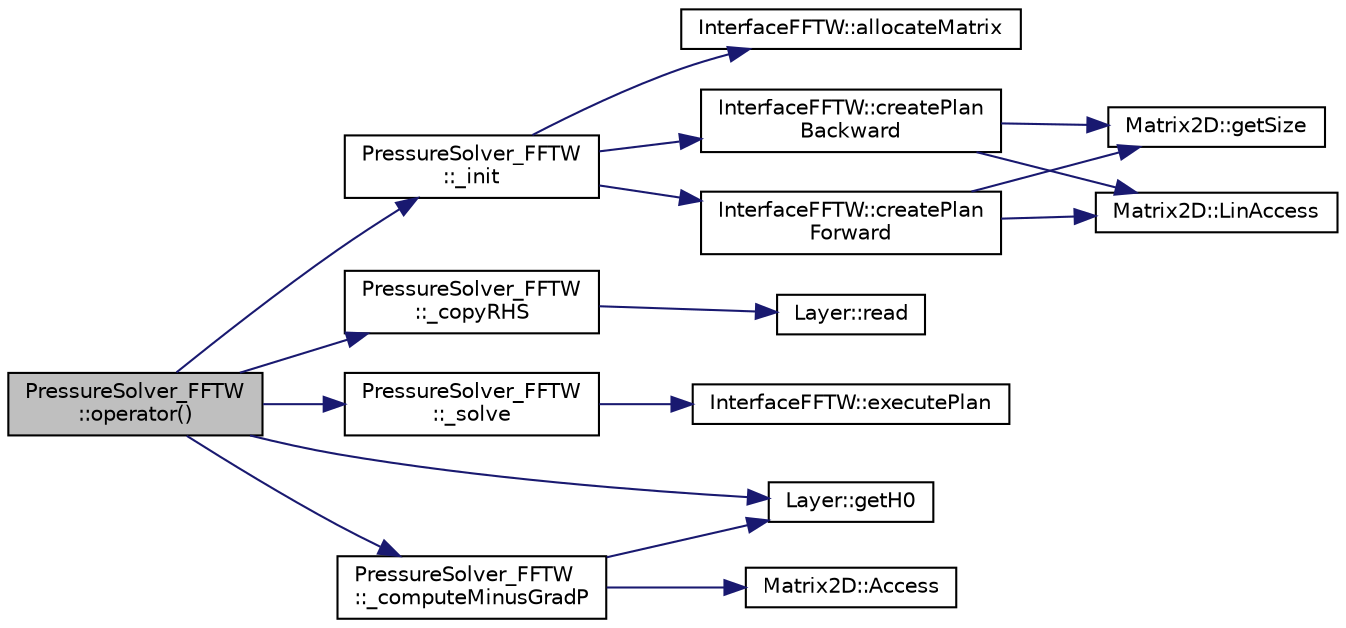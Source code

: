 digraph "PressureSolver_FFTW::operator()"
{
  edge [fontname="Helvetica",fontsize="10",labelfontname="Helvetica",labelfontsize="10"];
  node [fontname="Helvetica",fontsize="10",shape=record];
  rankdir="LR";
  Node1 [label="PressureSolver_FFTW\l::operator()",height=0.2,width=0.4,color="black", fillcolor="grey75", style="filled", fontcolor="black"];
  Node1 -> Node2 [color="midnightblue",fontsize="10",style="solid"];
  Node2 [label="PressureSolver_FFTW\l::_init",height=0.2,width=0.4,color="black", fillcolor="white", style="filled",URL="$class_pressure_solver___f_f_t_w.html#a009887d2dd55f2fa8bfa051d0fc8a2ed"];
  Node2 -> Node3 [color="midnightblue",fontsize="10",style="solid"];
  Node3 [label="InterfaceFFTW::allocateMatrix",height=0.2,width=0.4,color="black", fillcolor="white", style="filled",URL="$class_interface_f_f_t_w.html#ad0a54971c30188421efa89e7bb1de5be"];
  Node2 -> Node4 [color="midnightblue",fontsize="10",style="solid"];
  Node4 [label="InterfaceFFTW::createPlan\lForward",height=0.2,width=0.4,color="black", fillcolor="white", style="filled",URL="$class_interface_f_f_t_w.html#ae4f34532c57a98db7339f8726054c497"];
  Node4 -> Node5 [color="midnightblue",fontsize="10",style="solid"];
  Node5 [label="Matrix2D::getSize",height=0.2,width=0.4,color="black", fillcolor="white", style="filled",URL="$class_matrix2_d.html#aec1488d6824828fad81ab3532aad7b52"];
  Node4 -> Node6 [color="midnightblue",fontsize="10",style="solid"];
  Node6 [label="Matrix2D::LinAccess",height=0.2,width=0.4,color="black", fillcolor="white", style="filled",URL="$class_matrix2_d.html#aeb645f6067a4bcce6e29ab37e0c2b67a"];
  Node2 -> Node7 [color="midnightblue",fontsize="10",style="solid"];
  Node7 [label="InterfaceFFTW::createPlan\lBackward",height=0.2,width=0.4,color="black", fillcolor="white", style="filled",URL="$class_interface_f_f_t_w.html#a4986e58342aa4f57a1dc4d3f580d3241"];
  Node7 -> Node5 [color="midnightblue",fontsize="10",style="solid"];
  Node7 -> Node6 [color="midnightblue",fontsize="10",style="solid"];
  Node1 -> Node8 [color="midnightblue",fontsize="10",style="solid"];
  Node8 [label="PressureSolver_FFTW\l::_copyRHS",height=0.2,width=0.4,color="black", fillcolor="white", style="filled",URL="$class_pressure_solver___f_f_t_w.html#acdc7db3a11b1f99c30258dab37b6e5f1"];
  Node8 -> Node9 [color="midnightblue",fontsize="10",style="solid"];
  Node9 [label="Layer::read",height=0.2,width=0.4,color="black", fillcolor="white", style="filled",URL="$struct_layer.html#aa31dc4e4f31fe67d08ca47c52fd3f16e"];
  Node1 -> Node10 [color="midnightblue",fontsize="10",style="solid"];
  Node10 [label="PressureSolver_FFTW\l::_solve",height=0.2,width=0.4,color="black", fillcolor="white", style="filled",URL="$class_pressure_solver___f_f_t_w.html#a032ca9b43334ac12d0d8c0458ba72552"];
  Node10 -> Node11 [color="midnightblue",fontsize="10",style="solid"];
  Node11 [label="InterfaceFFTW::executePlan",height=0.2,width=0.4,color="black", fillcolor="white", style="filled",URL="$class_interface_f_f_t_w.html#ab8a43c25e4cef9fef7c5e842084a367d"];
  Node1 -> Node12 [color="midnightblue",fontsize="10",style="solid"];
  Node12 [label="Layer::getH0",height=0.2,width=0.4,color="black", fillcolor="white", style="filled",URL="$struct_layer.html#aa4a83091a6e4665cf421e35fc952bd1e"];
  Node1 -> Node13 [color="midnightblue",fontsize="10",style="solid"];
  Node13 [label="PressureSolver_FFTW\l::_computeMinusGradP",height=0.2,width=0.4,color="black", fillcolor="white", style="filled",URL="$class_pressure_solver___f_f_t_w.html#aa87807f7855704655feb6d7ed13ae922"];
  Node13 -> Node12 [color="midnightblue",fontsize="10",style="solid"];
  Node13 -> Node14 [color="midnightblue",fontsize="10",style="solid"];
  Node14 [label="Matrix2D::Access",height=0.2,width=0.4,color="black", fillcolor="white", style="filled",URL="$class_matrix2_d.html#ae38024b6f299164dc29e4a41a021b17c"];
}

